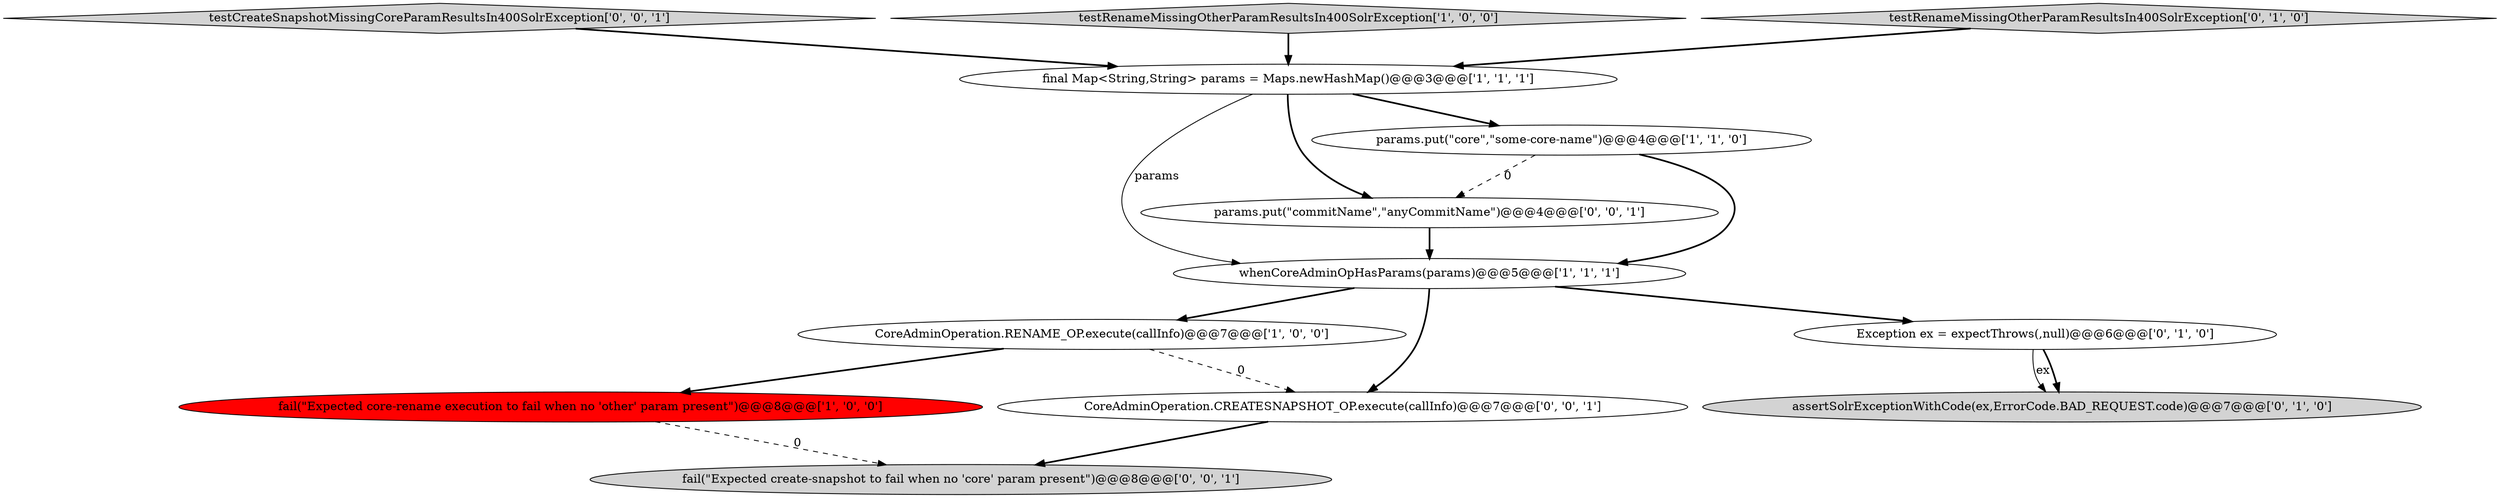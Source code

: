 digraph {
12 [style = filled, label = "testCreateSnapshotMissingCoreParamResultsIn400SolrException['0', '0', '1']", fillcolor = lightgray, shape = diamond image = "AAA0AAABBB3BBB"];
4 [style = filled, label = "final Map<String,String> params = Maps.newHashMap()@@@3@@@['1', '1', '1']", fillcolor = white, shape = ellipse image = "AAA0AAABBB1BBB"];
3 [style = filled, label = "CoreAdminOperation.RENAME_OP.execute(callInfo)@@@7@@@['1', '0', '0']", fillcolor = white, shape = ellipse image = "AAA0AAABBB1BBB"];
5 [style = filled, label = "fail(\"Expected core-rename execution to fail when no 'other' param present\")@@@8@@@['1', '0', '0']", fillcolor = red, shape = ellipse image = "AAA1AAABBB1BBB"];
0 [style = filled, label = "whenCoreAdminOpHasParams(params)@@@5@@@['1', '1', '1']", fillcolor = white, shape = ellipse image = "AAA0AAABBB1BBB"];
6 [style = filled, label = "Exception ex = expectThrows(,null)@@@6@@@['0', '1', '0']", fillcolor = white, shape = ellipse image = "AAA0AAABBB2BBB"];
8 [style = filled, label = "assertSolrExceptionWithCode(ex,ErrorCode.BAD_REQUEST.code)@@@7@@@['0', '1', '0']", fillcolor = lightgray, shape = ellipse image = "AAA0AAABBB2BBB"];
11 [style = filled, label = "fail(\"Expected create-snapshot to fail when no 'core' param present\")@@@8@@@['0', '0', '1']", fillcolor = lightgray, shape = ellipse image = "AAA0AAABBB3BBB"];
9 [style = filled, label = "params.put(\"commitName\",\"anyCommitName\")@@@4@@@['0', '0', '1']", fillcolor = white, shape = ellipse image = "AAA0AAABBB3BBB"];
1 [style = filled, label = "testRenameMissingOtherParamResultsIn400SolrException['1', '0', '0']", fillcolor = lightgray, shape = diamond image = "AAA0AAABBB1BBB"];
10 [style = filled, label = "CoreAdminOperation.CREATESNAPSHOT_OP.execute(callInfo)@@@7@@@['0', '0', '1']", fillcolor = white, shape = ellipse image = "AAA0AAABBB3BBB"];
7 [style = filled, label = "testRenameMissingOtherParamResultsIn400SolrException['0', '1', '0']", fillcolor = lightgray, shape = diamond image = "AAA0AAABBB2BBB"];
2 [style = filled, label = "params.put(\"core\",\"some-core-name\")@@@4@@@['1', '1', '0']", fillcolor = white, shape = ellipse image = "AAA0AAABBB1BBB"];
0->3 [style = bold, label=""];
4->9 [style = bold, label=""];
1->4 [style = bold, label=""];
3->5 [style = bold, label=""];
2->0 [style = bold, label=""];
0->10 [style = bold, label=""];
3->10 [style = dashed, label="0"];
4->2 [style = bold, label=""];
7->4 [style = bold, label=""];
9->0 [style = bold, label=""];
12->4 [style = bold, label=""];
5->11 [style = dashed, label="0"];
2->9 [style = dashed, label="0"];
0->6 [style = bold, label=""];
6->8 [style = solid, label="ex"];
6->8 [style = bold, label=""];
4->0 [style = solid, label="params"];
10->11 [style = bold, label=""];
}
